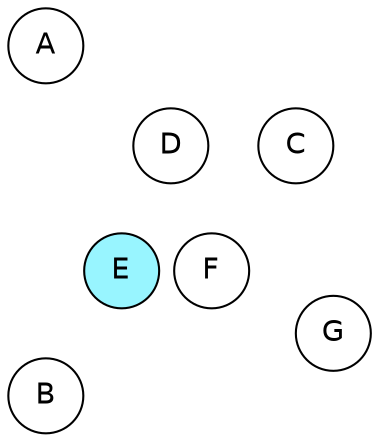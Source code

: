 
graph {

layout = circo;
mindist = .1

node [shape = circle, fontname = Helvetica, margin = 0, style = filled]
edge [style=invis]

subgraph 1 {
	E -- F -- F# -- G -- G# -- A -- A# -- B -- C -- C# -- D -- D# -- E
}

C [fillcolor = white];
C# [fillcolor = gray];
D [fillcolor = white];
D# [fillcolor = white];
E [fillcolor = cadetblue1];
F [fillcolor = white];
F# [fillcolor = white];
G [fillcolor = white];
G# [fillcolor = gray];
A [fillcolor = white];
A# [fillcolor = gray];
B [fillcolor = white];
}
